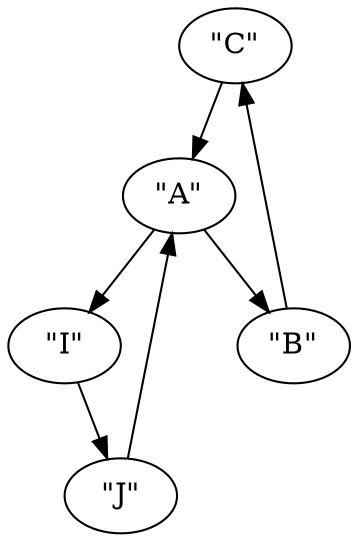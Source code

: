 digraph {
    0 [ label = "\"C\"" ]
    1 [ label = "\"A\"" ]
    2 [ label = "\"J\"" ]
    3 [ label = "\"I\"" ]
    4 [ label = "\"B\"" ]
    0 -> 1 [ ]
    1 -> 3 [ ]
    1 -> 4 [ ]
    2 -> 1 [ ]
    3 -> 2 [ ]
    4 -> 0 [ ]
}
